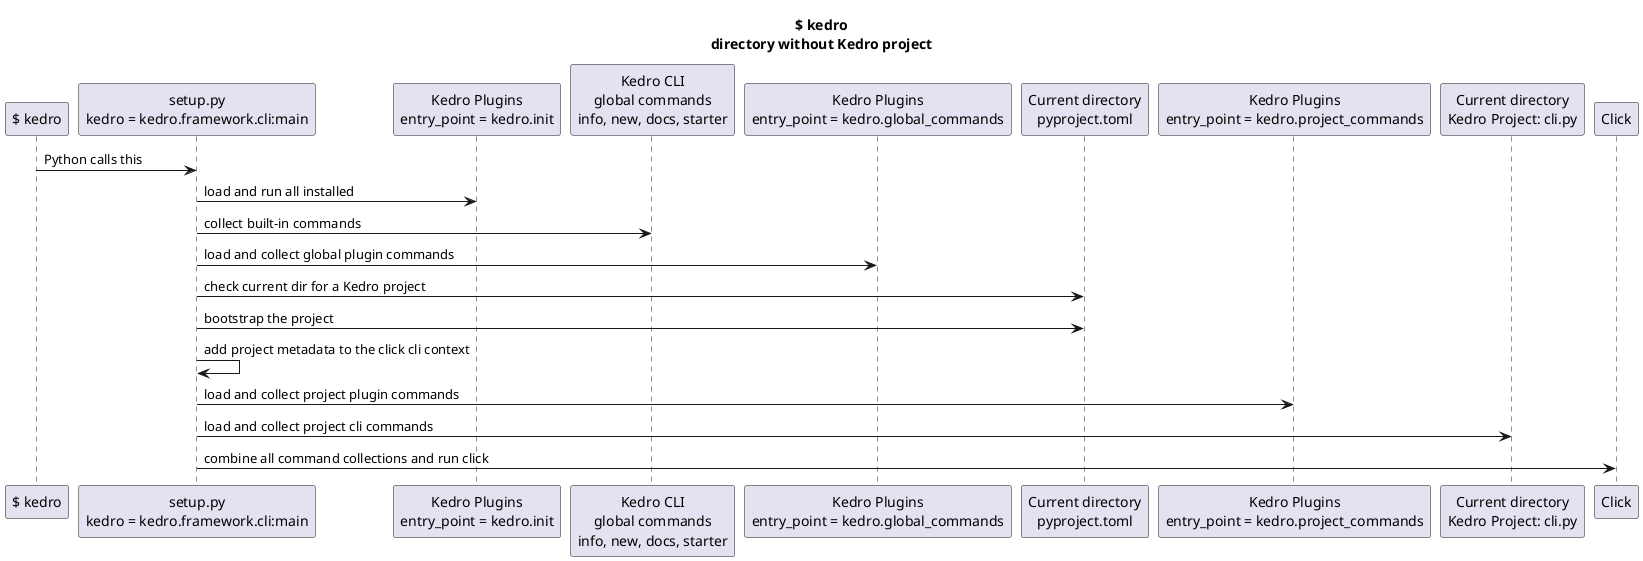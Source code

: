 @startuml
title "$ kedro\ndirectory without Kedro project"

participant "$ kedro" as kedro
participant "setup.py\nkedro = kedro.framework.cli:main" as entrypoint
participant "Kedro Plugins\nentry_point = kedro.init" as init_plugins
participant "Kedro CLI\nglobal commands\ninfo, new, docs, starter" as kedro_cli
participant "Kedro Plugins\nentry_point = kedro.global_commands" as global_plugins
participant "Current directory\npyproject.toml" as pyproject.toml
participant "Kedro Plugins\nentry_point = kedro.project_commands" as project_plugins
participant "Current directory\nKedro Project: cli.py" as kedro_project
participant "Click" as click


kedro->entrypoint: Python calls this
entrypoint->init_plugins: load and run all installed
entrypoint->kedro_cli: collect built-in commands
entrypoint->global_plugins: load and collect global plugin commands
entrypoint->pyproject.toml: check current dir for a Kedro project
entrypoint->pyproject.toml: bootstrap the project
entrypoint->entrypoint: add project metadata to the click cli context
entrypoint->project_plugins: load and collect project plugin commands
entrypoint->kedro_project: load and collect project cli commands
entrypoint->click: combine all command collections and run click
@enduml
